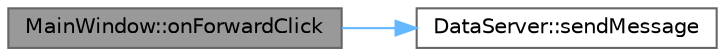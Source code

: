 digraph "MainWindow::onForwardClick"
{
 // LATEX_PDF_SIZE
  bgcolor="transparent";
  edge [fontname=Helvetica,fontsize=10,labelfontname=Helvetica,labelfontsize=10];
  node [fontname=Helvetica,fontsize=10,shape=box,height=0.2,width=0.4];
  rankdir="LR";
  Node1 [id="Node000001",label="MainWindow::onForwardClick",height=0.2,width=0.4,color="gray40", fillcolor="grey60", style="filled", fontcolor="black",tooltip="Handles the forward button click."];
  Node1 -> Node2 [id="edge1_Node000001_Node000002",color="steelblue1",style="solid",tooltip=" "];
  Node2 [id="Node000002",label="DataServer::sendMessage",height=0.2,width=0.4,color="grey40", fillcolor="white", style="filled",URL="$class_data_server.html#a4e8536577723f07c1d5250af91d84bab",tooltip="Sends a text message to all connected clients."];
}
